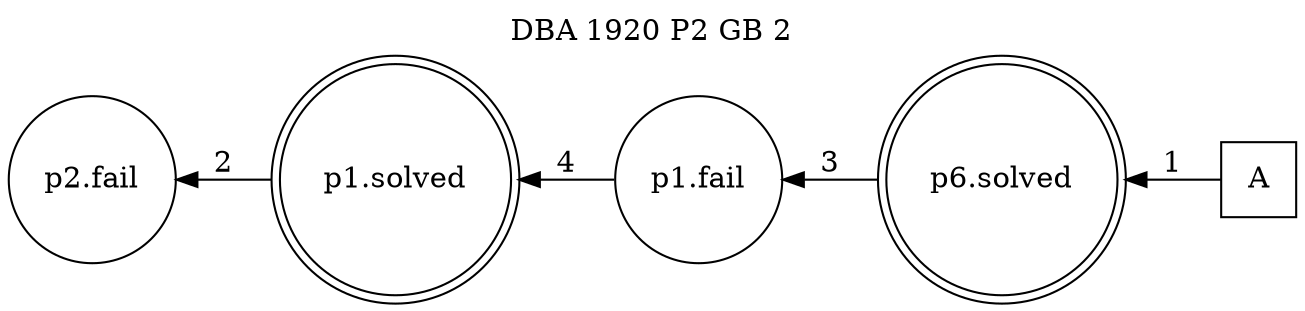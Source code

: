 digraph DBA_1920_P2_GB_2 {
labelloc="tl"
label= " DBA 1920 P2 GB 2 "
rankdir="RL";
graph [ size=" 10 , 10 !"]

"A" [shape="square" label="A"]
"p6.solved" [shape="doublecircle" label="p6.solved"]
"p1.fail" [shape="circle" label="p1.fail"]
"p1.solved" [shape="doublecircle" label="p1.solved"]
"p2.fail" [shape="circle" label="p2.fail"]
"A" -> "p6.solved" [ label=1]
"p6.solved" -> "p1.fail" [ label=3]
"p1.fail" -> "p1.solved" [ label=4]
"p1.solved" -> "p2.fail" [ label=2]
}
